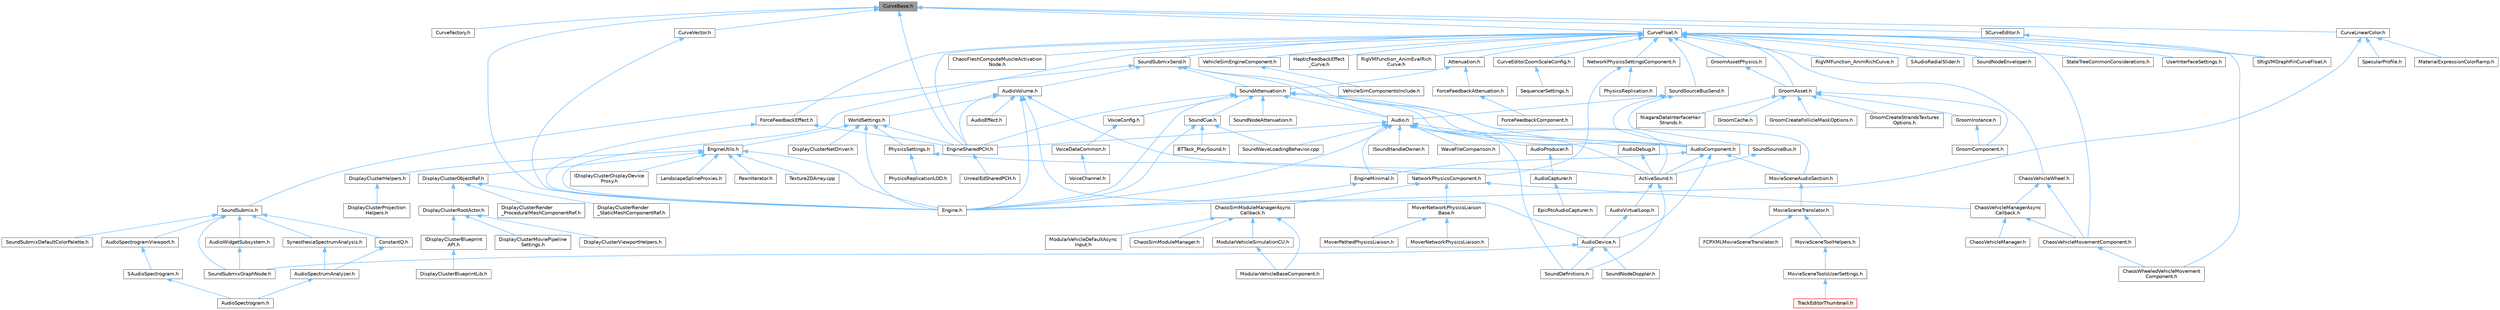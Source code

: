 digraph "CurveBase.h"
{
 // INTERACTIVE_SVG=YES
 // LATEX_PDF_SIZE
  bgcolor="transparent";
  edge [fontname=Helvetica,fontsize=10,labelfontname=Helvetica,labelfontsize=10];
  node [fontname=Helvetica,fontsize=10,shape=box,height=0.2,width=0.4];
  Node1 [id="Node000001",label="CurveBase.h",height=0.2,width=0.4,color="gray40", fillcolor="grey60", style="filled", fontcolor="black",tooltip=" "];
  Node1 -> Node2 [id="edge1_Node000001_Node000002",dir="back",color="steelblue1",style="solid",tooltip=" "];
  Node2 [id="Node000002",label="CurveFactory.h",height=0.2,width=0.4,color="grey40", fillcolor="white", style="filled",URL="$dd/dcf/CurveFactory_8h.html",tooltip=" "];
  Node1 -> Node3 [id="edge2_Node000001_Node000003",dir="back",color="steelblue1",style="solid",tooltip=" "];
  Node3 [id="Node000003",label="CurveFloat.h",height=0.2,width=0.4,color="grey40", fillcolor="white", style="filled",URL="$d4/d92/CurveFloat_8h.html",tooltip=" "];
  Node3 -> Node4 [id="edge3_Node000003_Node000004",dir="back",color="steelblue1",style="solid",tooltip=" "];
  Node4 [id="Node000004",label="Attenuation.h",height=0.2,width=0.4,color="grey40", fillcolor="white", style="filled",URL="$d3/d18/Attenuation_8h.html",tooltip=" "];
  Node4 -> Node5 [id="edge4_Node000004_Node000005",dir="back",color="steelblue1",style="solid",tooltip=" "];
  Node5 [id="Node000005",label="ForceFeedbackAttenuation.h",height=0.2,width=0.4,color="grey40", fillcolor="white", style="filled",URL="$db/dd6/ForceFeedbackAttenuation_8h.html",tooltip=" "];
  Node5 -> Node6 [id="edge5_Node000005_Node000006",dir="back",color="steelblue1",style="solid",tooltip=" "];
  Node6 [id="Node000006",label="ForceFeedbackComponent.h",height=0.2,width=0.4,color="grey40", fillcolor="white", style="filled",URL="$d2/db8/ForceFeedbackComponent_8h.html",tooltip=" "];
  Node4 -> Node7 [id="edge6_Node000004_Node000007",dir="back",color="steelblue1",style="solid",tooltip=" "];
  Node7 [id="Node000007",label="SoundAttenuation.h",height=0.2,width=0.4,color="grey40", fillcolor="white", style="filled",URL="$da/dec/SoundAttenuation_8h.html",tooltip=" "];
  Node7 -> Node8 [id="edge7_Node000007_Node000008",dir="back",color="steelblue1",style="solid",tooltip=" "];
  Node8 [id="Node000008",label="ActiveSound.h",height=0.2,width=0.4,color="grey40", fillcolor="white", style="filled",URL="$dc/d95/ActiveSound_8h.html",tooltip=" "];
  Node8 -> Node9 [id="edge8_Node000008_Node000009",dir="back",color="steelblue1",style="solid",tooltip=" "];
  Node9 [id="Node000009",label="AudioVirtualLoop.h",height=0.2,width=0.4,color="grey40", fillcolor="white", style="filled",URL="$d5/dde/AudioVirtualLoop_8h.html",tooltip=" "];
  Node9 -> Node10 [id="edge9_Node000009_Node000010",dir="back",color="steelblue1",style="solid",tooltip=" "];
  Node10 [id="Node000010",label="AudioDevice.h",height=0.2,width=0.4,color="grey40", fillcolor="white", style="filled",URL="$d7/ddb/AudioDevice_8h.html",tooltip=" "];
  Node10 -> Node11 [id="edge10_Node000010_Node000011",dir="back",color="steelblue1",style="solid",tooltip=" "];
  Node11 [id="Node000011",label="SoundDefinitions.h",height=0.2,width=0.4,color="grey40", fillcolor="white", style="filled",URL="$d4/da9/SoundDefinitions_8h.html",tooltip=" "];
  Node10 -> Node12 [id="edge11_Node000010_Node000012",dir="back",color="steelblue1",style="solid",tooltip=" "];
  Node12 [id="Node000012",label="SoundNodeDoppler.h",height=0.2,width=0.4,color="grey40", fillcolor="white", style="filled",URL="$d1/d51/SoundNodeDoppler_8h.html",tooltip=" "];
  Node10 -> Node13 [id="edge12_Node000010_Node000013",dir="back",color="steelblue1",style="solid",tooltip=" "];
  Node13 [id="Node000013",label="SoundSubmixGraphNode.h",height=0.2,width=0.4,color="grey40", fillcolor="white", style="filled",URL="$d5/d09/SoundSubmixGraphNode_8h.html",tooltip=" "];
  Node8 -> Node11 [id="edge13_Node000008_Node000011",dir="back",color="steelblue1",style="solid",tooltip=" "];
  Node7 -> Node14 [id="edge14_Node000007_Node000014",dir="back",color="steelblue1",style="solid",tooltip=" "];
  Node14 [id="Node000014",label="Audio.h",height=0.2,width=0.4,color="grey40", fillcolor="white", style="filled",URL="$d8/daa/Audio_8h.html",tooltip=" "];
  Node14 -> Node8 [id="edge15_Node000014_Node000008",dir="back",color="steelblue1",style="solid",tooltip=" "];
  Node14 -> Node15 [id="edge16_Node000014_Node000015",dir="back",color="steelblue1",style="solid",tooltip=" "];
  Node15 [id="Node000015",label="AudioComponent.h",height=0.2,width=0.4,color="grey40", fillcolor="white", style="filled",URL="$d6/d67/AudioComponent_8h.html",tooltip=" "];
  Node15 -> Node8 [id="edge17_Node000015_Node000008",dir="back",color="steelblue1",style="solid",tooltip=" "];
  Node15 -> Node10 [id="edge18_Node000015_Node000010",dir="back",color="steelblue1",style="solid",tooltip=" "];
  Node15 -> Node16 [id="edge19_Node000015_Node000016",dir="back",color="steelblue1",style="solid",tooltip=" "];
  Node16 [id="Node000016",label="EngineMinimal.h",height=0.2,width=0.4,color="grey40", fillcolor="white", style="filled",URL="$d0/d2c/EngineMinimal_8h.html",tooltip=" "];
  Node16 -> Node17 [id="edge20_Node000016_Node000017",dir="back",color="steelblue1",style="solid",tooltip=" "];
  Node17 [id="Node000017",label="Engine.h",height=0.2,width=0.4,color="grey40", fillcolor="white", style="filled",URL="$d1/d34/Public_2Engine_8h.html",tooltip=" "];
  Node15 -> Node18 [id="edge21_Node000015_Node000018",dir="back",color="steelblue1",style="solid",tooltip=" "];
  Node18 [id="Node000018",label="MovieSceneAudioSection.h",height=0.2,width=0.4,color="grey40", fillcolor="white", style="filled",URL="$da/d5f/MovieSceneAudioSection_8h.html",tooltip=" "];
  Node18 -> Node19 [id="edge22_Node000018_Node000019",dir="back",color="steelblue1",style="solid",tooltip=" "];
  Node19 [id="Node000019",label="MovieSceneTranslator.h",height=0.2,width=0.4,color="grey40", fillcolor="white", style="filled",URL="$d2/d49/MovieSceneTranslator_8h.html",tooltip=" "];
  Node19 -> Node20 [id="edge23_Node000019_Node000020",dir="back",color="steelblue1",style="solid",tooltip=" "];
  Node20 [id="Node000020",label="FCPXMLMovieSceneTranslator.h",height=0.2,width=0.4,color="grey40", fillcolor="white", style="filled",URL="$d2/d93/FCPXMLMovieSceneTranslator_8h.html",tooltip=" "];
  Node19 -> Node21 [id="edge24_Node000019_Node000021",dir="back",color="steelblue1",style="solid",tooltip=" "];
  Node21 [id="Node000021",label="MovieSceneToolHelpers.h",height=0.2,width=0.4,color="grey40", fillcolor="white", style="filled",URL="$d4/d0e/MovieSceneToolHelpers_8h.html",tooltip=" "];
  Node21 -> Node22 [id="edge25_Node000021_Node000022",dir="back",color="steelblue1",style="solid",tooltip=" "];
  Node22 [id="Node000022",label="MovieSceneToolsUserSettings.h",height=0.2,width=0.4,color="grey40", fillcolor="white", style="filled",URL="$d5/dab/MovieSceneToolsUserSettings_8h.html",tooltip=" "];
  Node22 -> Node23 [id="edge26_Node000022_Node000023",dir="back",color="steelblue1",style="solid",tooltip=" "];
  Node23 [id="Node000023",label="TrackEditorThumbnail.h",height=0.2,width=0.4,color="red", fillcolor="#FFF0F0", style="filled",URL="$d6/d44/TrackEditorThumbnail_8h.html",tooltip=" "];
  Node14 -> Node26 [id="edge27_Node000014_Node000026",dir="back",color="steelblue1",style="solid",tooltip=" "];
  Node26 [id="Node000026",label="AudioDebug.h",height=0.2,width=0.4,color="grey40", fillcolor="white", style="filled",URL="$d2/dbd/AudioDebug_8h.html",tooltip=" "];
  Node26 -> Node8 [id="edge28_Node000026_Node000008",dir="back",color="steelblue1",style="solid",tooltip=" "];
  Node14 -> Node27 [id="edge29_Node000014_Node000027",dir="back",color="steelblue1",style="solid",tooltip=" "];
  Node27 [id="Node000027",label="AudioProducer.h",height=0.2,width=0.4,color="grey40", fillcolor="white", style="filled",URL="$d5/d00/AudioProducer_8h.html",tooltip=" "];
  Node27 -> Node28 [id="edge30_Node000027_Node000028",dir="back",color="steelblue1",style="solid",tooltip=" "];
  Node28 [id="Node000028",label="AudioCapturer.h",height=0.2,width=0.4,color="grey40", fillcolor="white", style="filled",URL="$db/dac/AudioCapturer_8h.html",tooltip=" "];
  Node28 -> Node29 [id="edge31_Node000028_Node000029",dir="back",color="steelblue1",style="solid",tooltip=" "];
  Node29 [id="Node000029",label="EpicRtcAudioCapturer.h",height=0.2,width=0.4,color="grey40", fillcolor="white", style="filled",URL="$dd/dbf/EpicRtcAudioCapturer_8h.html",tooltip=" "];
  Node14 -> Node17 [id="edge32_Node000014_Node000017",dir="back",color="steelblue1",style="solid",tooltip=" "];
  Node14 -> Node16 [id="edge33_Node000014_Node000016",dir="back",color="steelblue1",style="solid",tooltip=" "];
  Node14 -> Node30 [id="edge34_Node000014_Node000030",dir="back",color="steelblue1",style="solid",tooltip=" "];
  Node30 [id="Node000030",label="EngineSharedPCH.h",height=0.2,width=0.4,color="grey40", fillcolor="white", style="filled",URL="$dc/dbb/EngineSharedPCH_8h.html",tooltip=" "];
  Node30 -> Node31 [id="edge35_Node000030_Node000031",dir="back",color="steelblue1",style="solid",tooltip=" "];
  Node31 [id="Node000031",label="UnrealEdSharedPCH.h",height=0.2,width=0.4,color="grey40", fillcolor="white", style="filled",URL="$d1/de6/UnrealEdSharedPCH_8h.html",tooltip=" "];
  Node14 -> Node32 [id="edge36_Node000014_Node000032",dir="back",color="steelblue1",style="solid",tooltip=" "];
  Node32 [id="Node000032",label="ISoundHandleOwner.h",height=0.2,width=0.4,color="grey40", fillcolor="white", style="filled",URL="$d5/db5/ISoundHandleOwner_8h.html",tooltip=" "];
  Node14 -> Node11 [id="edge37_Node000014_Node000011",dir="back",color="steelblue1",style="solid",tooltip=" "];
  Node14 -> Node33 [id="edge38_Node000014_Node000033",dir="back",color="steelblue1",style="solid",tooltip=" "];
  Node33 [id="Node000033",label="SoundWaveLoadingBehavior.cpp",height=0.2,width=0.4,color="grey40", fillcolor="white", style="filled",URL="$d7/d95/SoundWaveLoadingBehavior_8cpp.html",tooltip=" "];
  Node14 -> Node34 [id="edge39_Node000014_Node000034",dir="back",color="steelblue1",style="solid",tooltip=" "];
  Node34 [id="Node000034",label="WaveFileComparison.h",height=0.2,width=0.4,color="grey40", fillcolor="white", style="filled",URL="$d7/dcb/WaveFileComparison_8h.html",tooltip=" "];
  Node7 -> Node15 [id="edge40_Node000007_Node000015",dir="back",color="steelblue1",style="solid",tooltip=" "];
  Node7 -> Node17 [id="edge41_Node000007_Node000017",dir="back",color="steelblue1",style="solid",tooltip=" "];
  Node7 -> Node30 [id="edge42_Node000007_Node000030",dir="back",color="steelblue1",style="solid",tooltip=" "];
  Node7 -> Node18 [id="edge43_Node000007_Node000018",dir="back",color="steelblue1",style="solid",tooltip=" "];
  Node7 -> Node35 [id="edge44_Node000007_Node000035",dir="back",color="steelblue1",style="solid",tooltip=" "];
  Node35 [id="Node000035",label="SoundCue.h",height=0.2,width=0.4,color="grey40", fillcolor="white", style="filled",URL="$d8/d0b/SoundCue_8h.html",tooltip=" "];
  Node35 -> Node36 [id="edge45_Node000035_Node000036",dir="back",color="steelblue1",style="solid",tooltip=" "];
  Node36 [id="Node000036",label="BTTask_PlaySound.h",height=0.2,width=0.4,color="grey40", fillcolor="white", style="filled",URL="$d8/d54/BTTask__PlaySound_8h.html",tooltip=" "];
  Node35 -> Node17 [id="edge46_Node000035_Node000017",dir="back",color="steelblue1",style="solid",tooltip=" "];
  Node35 -> Node33 [id="edge47_Node000035_Node000033",dir="back",color="steelblue1",style="solid",tooltip=" "];
  Node7 -> Node37 [id="edge48_Node000007_Node000037",dir="back",color="steelblue1",style="solid",tooltip=" "];
  Node37 [id="Node000037",label="SoundNodeAttenuation.h",height=0.2,width=0.4,color="grey40", fillcolor="white", style="filled",URL="$d0/d9d/SoundNodeAttenuation_8h.html",tooltip=" "];
  Node7 -> Node38 [id="edge49_Node000007_Node000038",dir="back",color="steelblue1",style="solid",tooltip=" "];
  Node38 [id="Node000038",label="VoiceConfig.h",height=0.2,width=0.4,color="grey40", fillcolor="white", style="filled",URL="$d4/dbb/VoiceConfig_8h.html",tooltip=" "];
  Node38 -> Node39 [id="edge50_Node000038_Node000039",dir="back",color="steelblue1",style="solid",tooltip=" "];
  Node39 [id="Node000039",label="VoiceDataCommon.h",height=0.2,width=0.4,color="grey40", fillcolor="white", style="filled",URL="$d0/d91/VoiceDataCommon_8h.html",tooltip=" "];
  Node39 -> Node40 [id="edge51_Node000039_Node000040",dir="back",color="steelblue1",style="solid",tooltip=" "];
  Node40 [id="Node000040",label="VoiceChannel.h",height=0.2,width=0.4,color="grey40", fillcolor="white", style="filled",URL="$d0/da3/VoiceChannel_8h.html",tooltip=" "];
  Node3 -> Node41 [id="edge52_Node000003_Node000041",dir="back",color="steelblue1",style="solid",tooltip=" "];
  Node41 [id="Node000041",label="ChaosFleshComputeMuscleActivation\lNode.h",height=0.2,width=0.4,color="grey40", fillcolor="white", style="filled",URL="$d2/d03/ChaosFleshComputeMuscleActivationNode_8h.html",tooltip=" "];
  Node3 -> Node42 [id="edge53_Node000003_Node000042",dir="back",color="steelblue1",style="solid",tooltip=" "];
  Node42 [id="Node000042",label="ChaosVehicleMovementComponent.h",height=0.2,width=0.4,color="grey40", fillcolor="white", style="filled",URL="$dc/dfc/ChaosVehicleMovementComponent_8h.html",tooltip=" "];
  Node42 -> Node43 [id="edge54_Node000042_Node000043",dir="back",color="steelblue1",style="solid",tooltip=" "];
  Node43 [id="Node000043",label="ChaosWheeledVehicleMovement\lComponent.h",height=0.2,width=0.4,color="grey40", fillcolor="white", style="filled",URL="$dc/d77/ChaosWheeledVehicleMovementComponent_8h.html",tooltip=" "];
  Node3 -> Node44 [id="edge55_Node000003_Node000044",dir="back",color="steelblue1",style="solid",tooltip=" "];
  Node44 [id="Node000044",label="ChaosVehicleWheel.h",height=0.2,width=0.4,color="grey40", fillcolor="white", style="filled",URL="$d6/d06/ChaosVehicleWheel_8h.html",tooltip=" "];
  Node44 -> Node45 [id="edge56_Node000044_Node000045",dir="back",color="steelblue1",style="solid",tooltip=" "];
  Node45 [id="Node000045",label="ChaosVehicleManagerAsync\lCallback.h",height=0.2,width=0.4,color="grey40", fillcolor="white", style="filled",URL="$d4/dea/ChaosVehicleManagerAsyncCallback_8h.html",tooltip=" "];
  Node45 -> Node46 [id="edge57_Node000045_Node000046",dir="back",color="steelblue1",style="solid",tooltip=" "];
  Node46 [id="Node000046",label="ChaosVehicleManager.h",height=0.2,width=0.4,color="grey40", fillcolor="white", style="filled",URL="$d3/d70/ChaosVehicleManager_8h.html",tooltip=" "];
  Node45 -> Node42 [id="edge58_Node000045_Node000042",dir="back",color="steelblue1",style="solid",tooltip=" "];
  Node44 -> Node42 [id="edge59_Node000044_Node000042",dir="back",color="steelblue1",style="solid",tooltip=" "];
  Node3 -> Node43 [id="edge60_Node000003_Node000043",dir="back",color="steelblue1",style="solid",tooltip=" "];
  Node3 -> Node47 [id="edge61_Node000003_Node000047",dir="back",color="steelblue1",style="solid",tooltip=" "];
  Node47 [id="Node000047",label="CurveEditorZoomScaleConfig.h",height=0.2,width=0.4,color="grey40", fillcolor="white", style="filled",URL="$de/de1/CurveEditorZoomScaleConfig_8h.html",tooltip=" "];
  Node47 -> Node48 [id="edge62_Node000047_Node000048",dir="back",color="steelblue1",style="solid",tooltip=" "];
  Node48 [id="Node000048",label="SequencerSettings.h",height=0.2,width=0.4,color="grey40", fillcolor="white", style="filled",URL="$d1/d46/SequencerSettings_8h.html",tooltip=" "];
  Node3 -> Node17 [id="edge63_Node000003_Node000017",dir="back",color="steelblue1",style="solid",tooltip=" "];
  Node3 -> Node30 [id="edge64_Node000003_Node000030",dir="back",color="steelblue1",style="solid",tooltip=" "];
  Node3 -> Node49 [id="edge65_Node000003_Node000049",dir="back",color="steelblue1",style="solid",tooltip=" "];
  Node49 [id="Node000049",label="ForceFeedbackEffect.h",height=0.2,width=0.4,color="grey40", fillcolor="white", style="filled",URL="$d8/d28/ForceFeedbackEffect_8h.html",tooltip=" "];
  Node49 -> Node17 [id="edge66_Node000049_Node000017",dir="back",color="steelblue1",style="solid",tooltip=" "];
  Node49 -> Node30 [id="edge67_Node000049_Node000030",dir="back",color="steelblue1",style="solid",tooltip=" "];
  Node3 -> Node50 [id="edge68_Node000003_Node000050",dir="back",color="steelblue1",style="solid",tooltip=" "];
  Node50 [id="Node000050",label="GroomAsset.h",height=0.2,width=0.4,color="grey40", fillcolor="white", style="filled",URL="$d8/df1/GroomAsset_8h.html",tooltip=" "];
  Node50 -> Node51 [id="edge69_Node000050_Node000051",dir="back",color="steelblue1",style="solid",tooltip=" "];
  Node51 [id="Node000051",label="GroomCache.h",height=0.2,width=0.4,color="grey40", fillcolor="white", style="filled",URL="$d7/d6e/GroomCache_8h.html",tooltip=" "];
  Node50 -> Node52 [id="edge70_Node000050_Node000052",dir="back",color="steelblue1",style="solid",tooltip=" "];
  Node52 [id="Node000052",label="GroomComponent.h",height=0.2,width=0.4,color="grey40", fillcolor="white", style="filled",URL="$de/d2e/GroomComponent_8h.html",tooltip=" "];
  Node50 -> Node53 [id="edge71_Node000050_Node000053",dir="back",color="steelblue1",style="solid",tooltip=" "];
  Node53 [id="Node000053",label="GroomCreateFollicleMaskOptions.h",height=0.2,width=0.4,color="grey40", fillcolor="white", style="filled",URL="$d7/d8b/GroomCreateFollicleMaskOptions_8h.html",tooltip=" "];
  Node50 -> Node54 [id="edge72_Node000050_Node000054",dir="back",color="steelblue1",style="solid",tooltip=" "];
  Node54 [id="Node000054",label="GroomCreateStrandsTextures\lOptions.h",height=0.2,width=0.4,color="grey40", fillcolor="white", style="filled",URL="$da/dfc/GroomCreateStrandsTexturesOptions_8h.html",tooltip=" "];
  Node50 -> Node55 [id="edge73_Node000050_Node000055",dir="back",color="steelblue1",style="solid",tooltip=" "];
  Node55 [id="Node000055",label="GroomInstance.h",height=0.2,width=0.4,color="grey40", fillcolor="white", style="filled",URL="$dd/d47/GroomInstance_8h.html",tooltip=" "];
  Node55 -> Node52 [id="edge74_Node000055_Node000052",dir="back",color="steelblue1",style="solid",tooltip=" "];
  Node50 -> Node56 [id="edge75_Node000050_Node000056",dir="back",color="steelblue1",style="solid",tooltip=" "];
  Node56 [id="Node000056",label="NiagaraDataInterfaceHair\lStrands.h",height=0.2,width=0.4,color="grey40", fillcolor="white", style="filled",URL="$da/dd2/NiagaraDataInterfaceHairStrands_8h.html",tooltip=" "];
  Node3 -> Node57 [id="edge76_Node000003_Node000057",dir="back",color="steelblue1",style="solid",tooltip=" "];
  Node57 [id="Node000057",label="GroomAssetPhysics.h",height=0.2,width=0.4,color="grey40", fillcolor="white", style="filled",URL="$df/dcf/GroomAssetPhysics_8h.html",tooltip=" "];
  Node57 -> Node50 [id="edge77_Node000057_Node000050",dir="back",color="steelblue1",style="solid",tooltip=" "];
  Node3 -> Node58 [id="edge78_Node000003_Node000058",dir="back",color="steelblue1",style="solid",tooltip=" "];
  Node58 [id="Node000058",label="HapticFeedbackEffect\l_Curve.h",height=0.2,width=0.4,color="grey40", fillcolor="white", style="filled",URL="$dd/d2d/HapticFeedbackEffect__Curve_8h.html",tooltip=" "];
  Node3 -> Node59 [id="edge79_Node000003_Node000059",dir="back",color="steelblue1",style="solid",tooltip=" "];
  Node59 [id="Node000059",label="NetworkPhysicsSettingsComponent.h",height=0.2,width=0.4,color="grey40", fillcolor="white", style="filled",URL="$dc/dea/NetworkPhysicsSettingsComponent_8h.html",tooltip=" "];
  Node59 -> Node60 [id="edge80_Node000059_Node000060",dir="back",color="steelblue1",style="solid",tooltip=" "];
  Node60 [id="Node000060",label="NetworkPhysicsComponent.h",height=0.2,width=0.4,color="grey40", fillcolor="white", style="filled",URL="$d5/dcb/NetworkPhysicsComponent_8h.html",tooltip=" "];
  Node60 -> Node61 [id="edge81_Node000060_Node000061",dir="back",color="steelblue1",style="solid",tooltip=" "];
  Node61 [id="Node000061",label="ChaosSimModuleManagerAsync\lCallback.h",height=0.2,width=0.4,color="grey40", fillcolor="white", style="filled",URL="$d7/dd0/ChaosSimModuleManagerAsyncCallback_8h.html",tooltip=" "];
  Node61 -> Node62 [id="edge82_Node000061_Node000062",dir="back",color="steelblue1",style="solid",tooltip=" "];
  Node62 [id="Node000062",label="ChaosSimModuleManager.h",height=0.2,width=0.4,color="grey40", fillcolor="white", style="filled",URL="$d7/dd1/ChaosSimModuleManager_8h.html",tooltip=" "];
  Node61 -> Node63 [id="edge83_Node000061_Node000063",dir="back",color="steelblue1",style="solid",tooltip=" "];
  Node63 [id="Node000063",label="ModularVehicleBaseComponent.h",height=0.2,width=0.4,color="grey40", fillcolor="white", style="filled",URL="$d3/dc7/ModularVehicleBaseComponent_8h.html",tooltip=" "];
  Node61 -> Node64 [id="edge84_Node000061_Node000064",dir="back",color="steelblue1",style="solid",tooltip=" "];
  Node64 [id="Node000064",label="ModularVehicleDefaultAsync\lInput.h",height=0.2,width=0.4,color="grey40", fillcolor="white", style="filled",URL="$d5/df8/ModularVehicleDefaultAsyncInput_8h.html",tooltip=" "];
  Node61 -> Node65 [id="edge85_Node000061_Node000065",dir="back",color="steelblue1",style="solid",tooltip=" "];
  Node65 [id="Node000065",label="ModularVehicleSimulationCU.h",height=0.2,width=0.4,color="grey40", fillcolor="white", style="filled",URL="$d8/d61/ModularVehicleSimulationCU_8h.html",tooltip=" "];
  Node65 -> Node63 [id="edge86_Node000065_Node000063",dir="back",color="steelblue1",style="solid",tooltip=" "];
  Node60 -> Node45 [id="edge87_Node000060_Node000045",dir="back",color="steelblue1",style="solid",tooltip=" "];
  Node60 -> Node66 [id="edge88_Node000060_Node000066",dir="back",color="steelblue1",style="solid",tooltip=" "];
  Node66 [id="Node000066",label="MoverNetworkPhysicsLiaison\lBase.h",height=0.2,width=0.4,color="grey40", fillcolor="white", style="filled",URL="$d6/d54/MoverNetworkPhysicsLiaisonBase_8h.html",tooltip=" "];
  Node66 -> Node67 [id="edge89_Node000066_Node000067",dir="back",color="steelblue1",style="solid",tooltip=" "];
  Node67 [id="Node000067",label="MoverNetworkPhysicsLiaison.h",height=0.2,width=0.4,color="grey40", fillcolor="white", style="filled",URL="$d7/d6a/MoverNetworkPhysicsLiaison_8h.html",tooltip=" "];
  Node66 -> Node68 [id="edge90_Node000066_Node000068",dir="back",color="steelblue1",style="solid",tooltip=" "];
  Node68 [id="Node000068",label="MoverPathedPhysicsLiaison.h",height=0.2,width=0.4,color="grey40", fillcolor="white", style="filled",URL="$d8/d2d/MoverPathedPhysicsLiaison_8h.html",tooltip=" "];
  Node59 -> Node69 [id="edge91_Node000059_Node000069",dir="back",color="steelblue1",style="solid",tooltip=" "];
  Node69 [id="Node000069",label="PhysicsReplication.h",height=0.2,width=0.4,color="grey40", fillcolor="white", style="filled",URL="$dc/d56/PhysicsReplication_8h.html",tooltip=" "];
  Node3 -> Node70 [id="edge92_Node000003_Node000070",dir="back",color="steelblue1",style="solid",tooltip=" "];
  Node70 [id="Node000070",label="RigVMFunction_AnimEvalRich\lCurve.h",height=0.2,width=0.4,color="grey40", fillcolor="white", style="filled",URL="$d6/daa/RigVMFunction__AnimEvalRichCurve_8h.html",tooltip=" "];
  Node3 -> Node71 [id="edge93_Node000003_Node000071",dir="back",color="steelblue1",style="solid",tooltip=" "];
  Node71 [id="Node000071",label="RigVMFunction_AnimRichCurve.h",height=0.2,width=0.4,color="grey40", fillcolor="white", style="filled",URL="$de/dde/RigVMFunction__AnimRichCurve_8h.html",tooltip=" "];
  Node3 -> Node72 [id="edge94_Node000003_Node000072",dir="back",color="steelblue1",style="solid",tooltip=" "];
  Node72 [id="Node000072",label="SAudioRadialSlider.h",height=0.2,width=0.4,color="grey40", fillcolor="white", style="filled",URL="$dd/d5f/SAudioRadialSlider_8h.html",tooltip=" "];
  Node3 -> Node73 [id="edge95_Node000003_Node000073",dir="back",color="steelblue1",style="solid",tooltip=" "];
  Node73 [id="Node000073",label="SRigVMGraphPinCurveFloat.h",height=0.2,width=0.4,color="grey40", fillcolor="white", style="filled",URL="$d3/d13/SRigVMGraphPinCurveFloat_8h.html",tooltip=" "];
  Node3 -> Node74 [id="edge96_Node000003_Node000074",dir="back",color="steelblue1",style="solid",tooltip=" "];
  Node74 [id="Node000074",label="SoundNodeEnveloper.h",height=0.2,width=0.4,color="grey40", fillcolor="white", style="filled",URL="$d8/db7/SoundNodeEnveloper_8h.html",tooltip=" "];
  Node3 -> Node75 [id="edge97_Node000003_Node000075",dir="back",color="steelblue1",style="solid",tooltip=" "];
  Node75 [id="Node000075",label="SoundSourceBusSend.h",height=0.2,width=0.4,color="grey40", fillcolor="white", style="filled",URL="$d4/d47/SoundSourceBusSend_8h.html",tooltip=" "];
  Node75 -> Node14 [id="edge98_Node000075_Node000014",dir="back",color="steelblue1",style="solid",tooltip=" "];
  Node75 -> Node15 [id="edge99_Node000075_Node000015",dir="back",color="steelblue1",style="solid",tooltip=" "];
  Node75 -> Node76 [id="edge100_Node000075_Node000076",dir="back",color="steelblue1",style="solid",tooltip=" "];
  Node76 [id="Node000076",label="SoundSourceBus.h",height=0.2,width=0.4,color="grey40", fillcolor="white", style="filled",URL="$d3/d51/SoundSourceBus_8h.html",tooltip=" "];
  Node76 -> Node8 [id="edge101_Node000076_Node000008",dir="back",color="steelblue1",style="solid",tooltip=" "];
  Node3 -> Node77 [id="edge102_Node000003_Node000077",dir="back",color="steelblue1",style="solid",tooltip=" "];
  Node77 [id="Node000077",label="SoundSubmixSend.h",height=0.2,width=0.4,color="grey40", fillcolor="white", style="filled",URL="$d9/dd5/SoundSubmixSend_8h.html",tooltip=" "];
  Node77 -> Node14 [id="edge103_Node000077_Node000014",dir="back",color="steelblue1",style="solid",tooltip=" "];
  Node77 -> Node15 [id="edge104_Node000077_Node000015",dir="back",color="steelblue1",style="solid",tooltip=" "];
  Node77 -> Node78 [id="edge105_Node000077_Node000078",dir="back",color="steelblue1",style="solid",tooltip=" "];
  Node78 [id="Node000078",label="AudioVolume.h",height=0.2,width=0.4,color="grey40", fillcolor="white", style="filled",URL="$dd/dbb/AudioVolume_8h.html",tooltip=" "];
  Node78 -> Node8 [id="edge106_Node000078_Node000008",dir="back",color="steelblue1",style="solid",tooltip=" "];
  Node78 -> Node10 [id="edge107_Node000078_Node000010",dir="back",color="steelblue1",style="solid",tooltip=" "];
  Node78 -> Node79 [id="edge108_Node000078_Node000079",dir="back",color="steelblue1",style="solid",tooltip=" "];
  Node79 [id="Node000079",label="AudioEffect.h",height=0.2,width=0.4,color="grey40", fillcolor="white", style="filled",URL="$d3/da8/AudioEffect_8h.html",tooltip=" "];
  Node78 -> Node17 [id="edge109_Node000078_Node000017",dir="back",color="steelblue1",style="solid",tooltip=" "];
  Node78 -> Node30 [id="edge110_Node000078_Node000030",dir="back",color="steelblue1",style="solid",tooltip=" "];
  Node78 -> Node80 [id="edge111_Node000078_Node000080",dir="back",color="steelblue1",style="solid",tooltip=" "];
  Node80 [id="Node000080",label="WorldSettings.h",height=0.2,width=0.4,color="grey40", fillcolor="white", style="filled",URL="$dd/d74/WorldSettings_8h.html",tooltip=" "];
  Node80 -> Node81 [id="edge112_Node000080_Node000081",dir="back",color="steelblue1",style="solid",tooltip=" "];
  Node81 [id="Node000081",label="DisplayClusterNetDriver.h",height=0.2,width=0.4,color="grey40", fillcolor="white", style="filled",URL="$db/de1/DisplayClusterNetDriver_8h.html",tooltip=" "];
  Node80 -> Node17 [id="edge113_Node000080_Node000017",dir="back",color="steelblue1",style="solid",tooltip=" "];
  Node80 -> Node30 [id="edge114_Node000080_Node000030",dir="back",color="steelblue1",style="solid",tooltip=" "];
  Node80 -> Node82 [id="edge115_Node000080_Node000082",dir="back",color="steelblue1",style="solid",tooltip=" "];
  Node82 [id="Node000082",label="EngineUtils.h",height=0.2,width=0.4,color="grey40", fillcolor="white", style="filled",URL="$d4/d61/EngineUtils_8h.html",tooltip=" "];
  Node82 -> Node83 [id="edge116_Node000082_Node000083",dir="back",color="steelblue1",style="solid",tooltip=" "];
  Node83 [id="Node000083",label="DisplayClusterHelpers.h",height=0.2,width=0.4,color="grey40", fillcolor="white", style="filled",URL="$da/dda/DisplayClusterHelpers_8h.html",tooltip=" "];
  Node83 -> Node84 [id="edge117_Node000083_Node000084",dir="back",color="steelblue1",style="solid",tooltip=" "];
  Node84 [id="Node000084",label="DisplayClusterProjection\lHelpers.h",height=0.2,width=0.4,color="grey40", fillcolor="white", style="filled",URL="$df/d0b/DisplayClusterProjectionHelpers_8h.html",tooltip=" "];
  Node82 -> Node85 [id="edge118_Node000082_Node000085",dir="back",color="steelblue1",style="solid",tooltip=" "];
  Node85 [id="Node000085",label="DisplayClusterObjectRef.h",height=0.2,width=0.4,color="grey40", fillcolor="white", style="filled",URL="$d9/d87/DisplayClusterObjectRef_8h.html",tooltip=" "];
  Node85 -> Node86 [id="edge119_Node000085_Node000086",dir="back",color="steelblue1",style="solid",tooltip=" "];
  Node86 [id="Node000086",label="DisplayClusterRender\l_ProceduralMeshComponentRef.h",height=0.2,width=0.4,color="grey40", fillcolor="white", style="filled",URL="$da/dbe/DisplayClusterRender__ProceduralMeshComponentRef_8h.html",tooltip=" "];
  Node85 -> Node87 [id="edge120_Node000085_Node000087",dir="back",color="steelblue1",style="solid",tooltip=" "];
  Node87 [id="Node000087",label="DisplayClusterRender\l_StaticMeshComponentRef.h",height=0.2,width=0.4,color="grey40", fillcolor="white", style="filled",URL="$dd/d84/DisplayClusterRender__StaticMeshComponentRef_8h.html",tooltip=" "];
  Node85 -> Node88 [id="edge121_Node000085_Node000088",dir="back",color="steelblue1",style="solid",tooltip=" "];
  Node88 [id="Node000088",label="DisplayClusterRootActor.h",height=0.2,width=0.4,color="grey40", fillcolor="white", style="filled",URL="$d0/d41/DisplayClusterRootActor_8h.html",tooltip=" "];
  Node88 -> Node89 [id="edge122_Node000088_Node000089",dir="back",color="steelblue1",style="solid",tooltip=" "];
  Node89 [id="Node000089",label="DisplayClusterMoviePipeline\lSettings.h",height=0.2,width=0.4,color="grey40", fillcolor="white", style="filled",URL="$d7/d56/DisplayClusterMoviePipelineSettings_8h.html",tooltip=" "];
  Node88 -> Node90 [id="edge123_Node000088_Node000090",dir="back",color="steelblue1",style="solid",tooltip=" "];
  Node90 [id="Node000090",label="DisplayClusterViewportHelpers.h",height=0.2,width=0.4,color="grey40", fillcolor="white", style="filled",URL="$d6/d8b/DisplayClusterViewportHelpers_8h.html",tooltip=" "];
  Node88 -> Node91 [id="edge124_Node000088_Node000091",dir="back",color="steelblue1",style="solid",tooltip=" "];
  Node91 [id="Node000091",label="IDisplayClusterBlueprint\lAPI.h",height=0.2,width=0.4,color="grey40", fillcolor="white", style="filled",URL="$d6/dd6/IDisplayClusterBlueprintAPI_8h.html",tooltip=" "];
  Node91 -> Node92 [id="edge125_Node000091_Node000092",dir="back",color="steelblue1",style="solid",tooltip=" "];
  Node92 [id="Node000092",label="DisplayClusterBlueprintLib.h",height=0.2,width=0.4,color="grey40", fillcolor="white", style="filled",URL="$d9/d13/DisplayClusterBlueprintLib_8h.html",tooltip=" "];
  Node82 -> Node17 [id="edge126_Node000082_Node000017",dir="back",color="steelblue1",style="solid",tooltip=" "];
  Node82 -> Node93 [id="edge127_Node000082_Node000093",dir="back",color="steelblue1",style="solid",tooltip=" "];
  Node93 [id="Node000093",label="IDisplayClusterDisplayDevice\lProxy.h",height=0.2,width=0.4,color="grey40", fillcolor="white", style="filled",URL="$dd/d48/IDisplayClusterDisplayDeviceProxy_8h.html",tooltip=" "];
  Node82 -> Node94 [id="edge128_Node000082_Node000094",dir="back",color="steelblue1",style="solid",tooltip=" "];
  Node94 [id="Node000094",label="LandscapeSplineProxies.h",height=0.2,width=0.4,color="grey40", fillcolor="white", style="filled",URL="$d6/d6f/LandscapeSplineProxies_8h.html",tooltip=" "];
  Node82 -> Node95 [id="edge129_Node000082_Node000095",dir="back",color="steelblue1",style="solid",tooltip=" "];
  Node95 [id="Node000095",label="PawnIterator.h",height=0.2,width=0.4,color="grey40", fillcolor="white", style="filled",URL="$d3/d9c/PawnIterator_8h.html",tooltip=" "];
  Node82 -> Node96 [id="edge130_Node000082_Node000096",dir="back",color="steelblue1",style="solid",tooltip=" "];
  Node96 [id="Node000096",label="Texture2DArray.cpp",height=0.2,width=0.4,color="grey40", fillcolor="white", style="filled",URL="$d7/d13/Texture2DArray_8cpp.html",tooltip=" "];
  Node80 -> Node97 [id="edge131_Node000080_Node000097",dir="back",color="steelblue1",style="solid",tooltip=" "];
  Node97 [id="Node000097",label="PhysicsSettings.h",height=0.2,width=0.4,color="grey40", fillcolor="white", style="filled",URL="$d7/db9/PhysicsSettings_8h.html",tooltip=" "];
  Node97 -> Node60 [id="edge132_Node000097_Node000060",dir="back",color="steelblue1",style="solid",tooltip=" "];
  Node97 -> Node98 [id="edge133_Node000097_Node000098",dir="back",color="steelblue1",style="solid",tooltip=" "];
  Node98 [id="Node000098",label="PhysicsReplicationLOD.h",height=0.2,width=0.4,color="grey40", fillcolor="white", style="filled",URL="$de/de0/PhysicsReplicationLOD_8h.html",tooltip=" "];
  Node77 -> Node7 [id="edge134_Node000077_Node000007",dir="back",color="steelblue1",style="solid",tooltip=" "];
  Node77 -> Node99 [id="edge135_Node000077_Node000099",dir="back",color="steelblue1",style="solid",tooltip=" "];
  Node99 [id="Node000099",label="SoundSubmix.h",height=0.2,width=0.4,color="grey40", fillcolor="white", style="filled",URL="$d9/db4/SoundSubmix_8h.html",tooltip=" "];
  Node99 -> Node100 [id="edge136_Node000099_Node000100",dir="back",color="steelblue1",style="solid",tooltip=" "];
  Node100 [id="Node000100",label="AudioSpectrogramViewport.h",height=0.2,width=0.4,color="grey40", fillcolor="white", style="filled",URL="$d9/d19/AudioSpectrogramViewport_8h.html",tooltip=" "];
  Node100 -> Node101 [id="edge137_Node000100_Node000101",dir="back",color="steelblue1",style="solid",tooltip=" "];
  Node101 [id="Node000101",label="SAudioSpectrogram.h",height=0.2,width=0.4,color="grey40", fillcolor="white", style="filled",URL="$dc/de0/SAudioSpectrogram_8h.html",tooltip=" "];
  Node101 -> Node102 [id="edge138_Node000101_Node000102",dir="back",color="steelblue1",style="solid",tooltip=" "];
  Node102 [id="Node000102",label="AudioSpectrogram.h",height=0.2,width=0.4,color="grey40", fillcolor="white", style="filled",URL="$de/d47/AudioSpectrogram_8h.html",tooltip=" "];
  Node99 -> Node103 [id="edge139_Node000099_Node000103",dir="back",color="steelblue1",style="solid",tooltip=" "];
  Node103 [id="Node000103",label="AudioWidgetSubsystem.h",height=0.2,width=0.4,color="grey40", fillcolor="white", style="filled",URL="$de/d1b/AudioWidgetSubsystem_8h.html",tooltip=" "];
  Node103 -> Node13 [id="edge140_Node000103_Node000013",dir="back",color="steelblue1",style="solid",tooltip=" "];
  Node99 -> Node104 [id="edge141_Node000099_Node000104",dir="back",color="steelblue1",style="solid",tooltip=" "];
  Node104 [id="Node000104",label="ConstantQ.h",height=0.2,width=0.4,color="grey40", fillcolor="white", style="filled",URL="$de/d9f/ConstantQ_8h.html",tooltip=" "];
  Node104 -> Node105 [id="edge142_Node000104_Node000105",dir="back",color="steelblue1",style="solid",tooltip=" "];
  Node105 [id="Node000105",label="AudioSpectrumAnalyzer.h",height=0.2,width=0.4,color="grey40", fillcolor="white", style="filled",URL="$de/dae/AudioSpectrumAnalyzer_8h.html",tooltip=" "];
  Node105 -> Node102 [id="edge143_Node000105_Node000102",dir="back",color="steelblue1",style="solid",tooltip=" "];
  Node99 -> Node106 [id="edge144_Node000099_Node000106",dir="back",color="steelblue1",style="solid",tooltip=" "];
  Node106 [id="Node000106",label="SoundSubmixDefaultColorPalette.h",height=0.2,width=0.4,color="grey40", fillcolor="white", style="filled",URL="$d0/df9/SoundSubmixDefaultColorPalette_8h.html",tooltip=" "];
  Node99 -> Node13 [id="edge145_Node000099_Node000013",dir="back",color="steelblue1",style="solid",tooltip=" "];
  Node99 -> Node107 [id="edge146_Node000099_Node000107",dir="back",color="steelblue1",style="solid",tooltip=" "];
  Node107 [id="Node000107",label="SynesthesiaSpectrumAnalysis.h",height=0.2,width=0.4,color="grey40", fillcolor="white", style="filled",URL="$d7/d2c/SynesthesiaSpectrumAnalysis_8h.html",tooltip=" "];
  Node107 -> Node105 [id="edge147_Node000107_Node000105",dir="back",color="steelblue1",style="solid",tooltip=" "];
  Node3 -> Node108 [id="edge148_Node000003_Node000108",dir="back",color="steelblue1",style="solid",tooltip=" "];
  Node108 [id="Node000108",label="StateTreeCommonConsiderations.h",height=0.2,width=0.4,color="grey40", fillcolor="white", style="filled",URL="$d8/db4/StateTreeCommonConsiderations_8h.html",tooltip=" "];
  Node3 -> Node109 [id="edge149_Node000003_Node000109",dir="back",color="steelblue1",style="solid",tooltip=" "];
  Node109 [id="Node000109",label="UserInterfaceSettings.h",height=0.2,width=0.4,color="grey40", fillcolor="white", style="filled",URL="$d1/d79/UserInterfaceSettings_8h.html",tooltip=" "];
  Node3 -> Node110 [id="edge150_Node000003_Node000110",dir="back",color="steelblue1",style="solid",tooltip=" "];
  Node110 [id="Node000110",label="VehicleSimEngineComponent.h",height=0.2,width=0.4,color="grey40", fillcolor="white", style="filled",URL="$de/d60/VehicleSimEngineComponent_8h.html",tooltip=" "];
  Node110 -> Node111 [id="edge151_Node000110_Node000111",dir="back",color="steelblue1",style="solid",tooltip=" "];
  Node111 [id="Node000111",label="VehicleSimComponentsInclude.h",height=0.2,width=0.4,color="grey40", fillcolor="white", style="filled",URL="$df/d3b/VehicleSimComponentsInclude_8h.html",tooltip=" "];
  Node1 -> Node112 [id="edge152_Node000001_Node000112",dir="back",color="steelblue1",style="solid",tooltip=" "];
  Node112 [id="Node000112",label="CurveLinearColor.h",height=0.2,width=0.4,color="grey40", fillcolor="white", style="filled",URL="$d5/dcf/CurveLinearColor_8h.html",tooltip=" "];
  Node112 -> Node17 [id="edge153_Node000112_Node000017",dir="back",color="steelblue1",style="solid",tooltip=" "];
  Node112 -> Node113 [id="edge154_Node000112_Node000113",dir="back",color="steelblue1",style="solid",tooltip=" "];
  Node113 [id="Node000113",label="MaterialExpressionColorRamp.h",height=0.2,width=0.4,color="grey40", fillcolor="white", style="filled",URL="$d6/d5a/MaterialExpressionColorRamp_8h.html",tooltip=" "];
  Node112 -> Node114 [id="edge155_Node000112_Node000114",dir="back",color="steelblue1",style="solid",tooltip=" "];
  Node114 [id="Node000114",label="SpecularProfile.h",height=0.2,width=0.4,color="grey40", fillcolor="white", style="filled",URL="$dc/d0b/SpecularProfile_8h.html",tooltip=" "];
  Node1 -> Node115 [id="edge156_Node000001_Node000115",dir="back",color="steelblue1",style="solid",tooltip=" "];
  Node115 [id="Node000115",label="CurveVector.h",height=0.2,width=0.4,color="grey40", fillcolor="white", style="filled",URL="$d5/d42/CurveVector_8h.html",tooltip=" "];
  Node115 -> Node17 [id="edge157_Node000115_Node000017",dir="back",color="steelblue1",style="solid",tooltip=" "];
  Node1 -> Node17 [id="edge158_Node000001_Node000017",dir="back",color="steelblue1",style="solid",tooltip=" "];
  Node1 -> Node30 [id="edge159_Node000001_Node000030",dir="back",color="steelblue1",style="solid",tooltip=" "];
  Node1 -> Node116 [id="edge160_Node000001_Node000116",dir="back",color="steelblue1",style="solid",tooltip=" "];
  Node116 [id="Node000116",label="SCurveEditor.h",height=0.2,width=0.4,color="grey40", fillcolor="white", style="filled",URL="$db/d9a/SCurveEditor_8h.html",tooltip=" "];
  Node116 -> Node73 [id="edge161_Node000116_Node000073",dir="back",color="steelblue1",style="solid",tooltip=" "];
}
